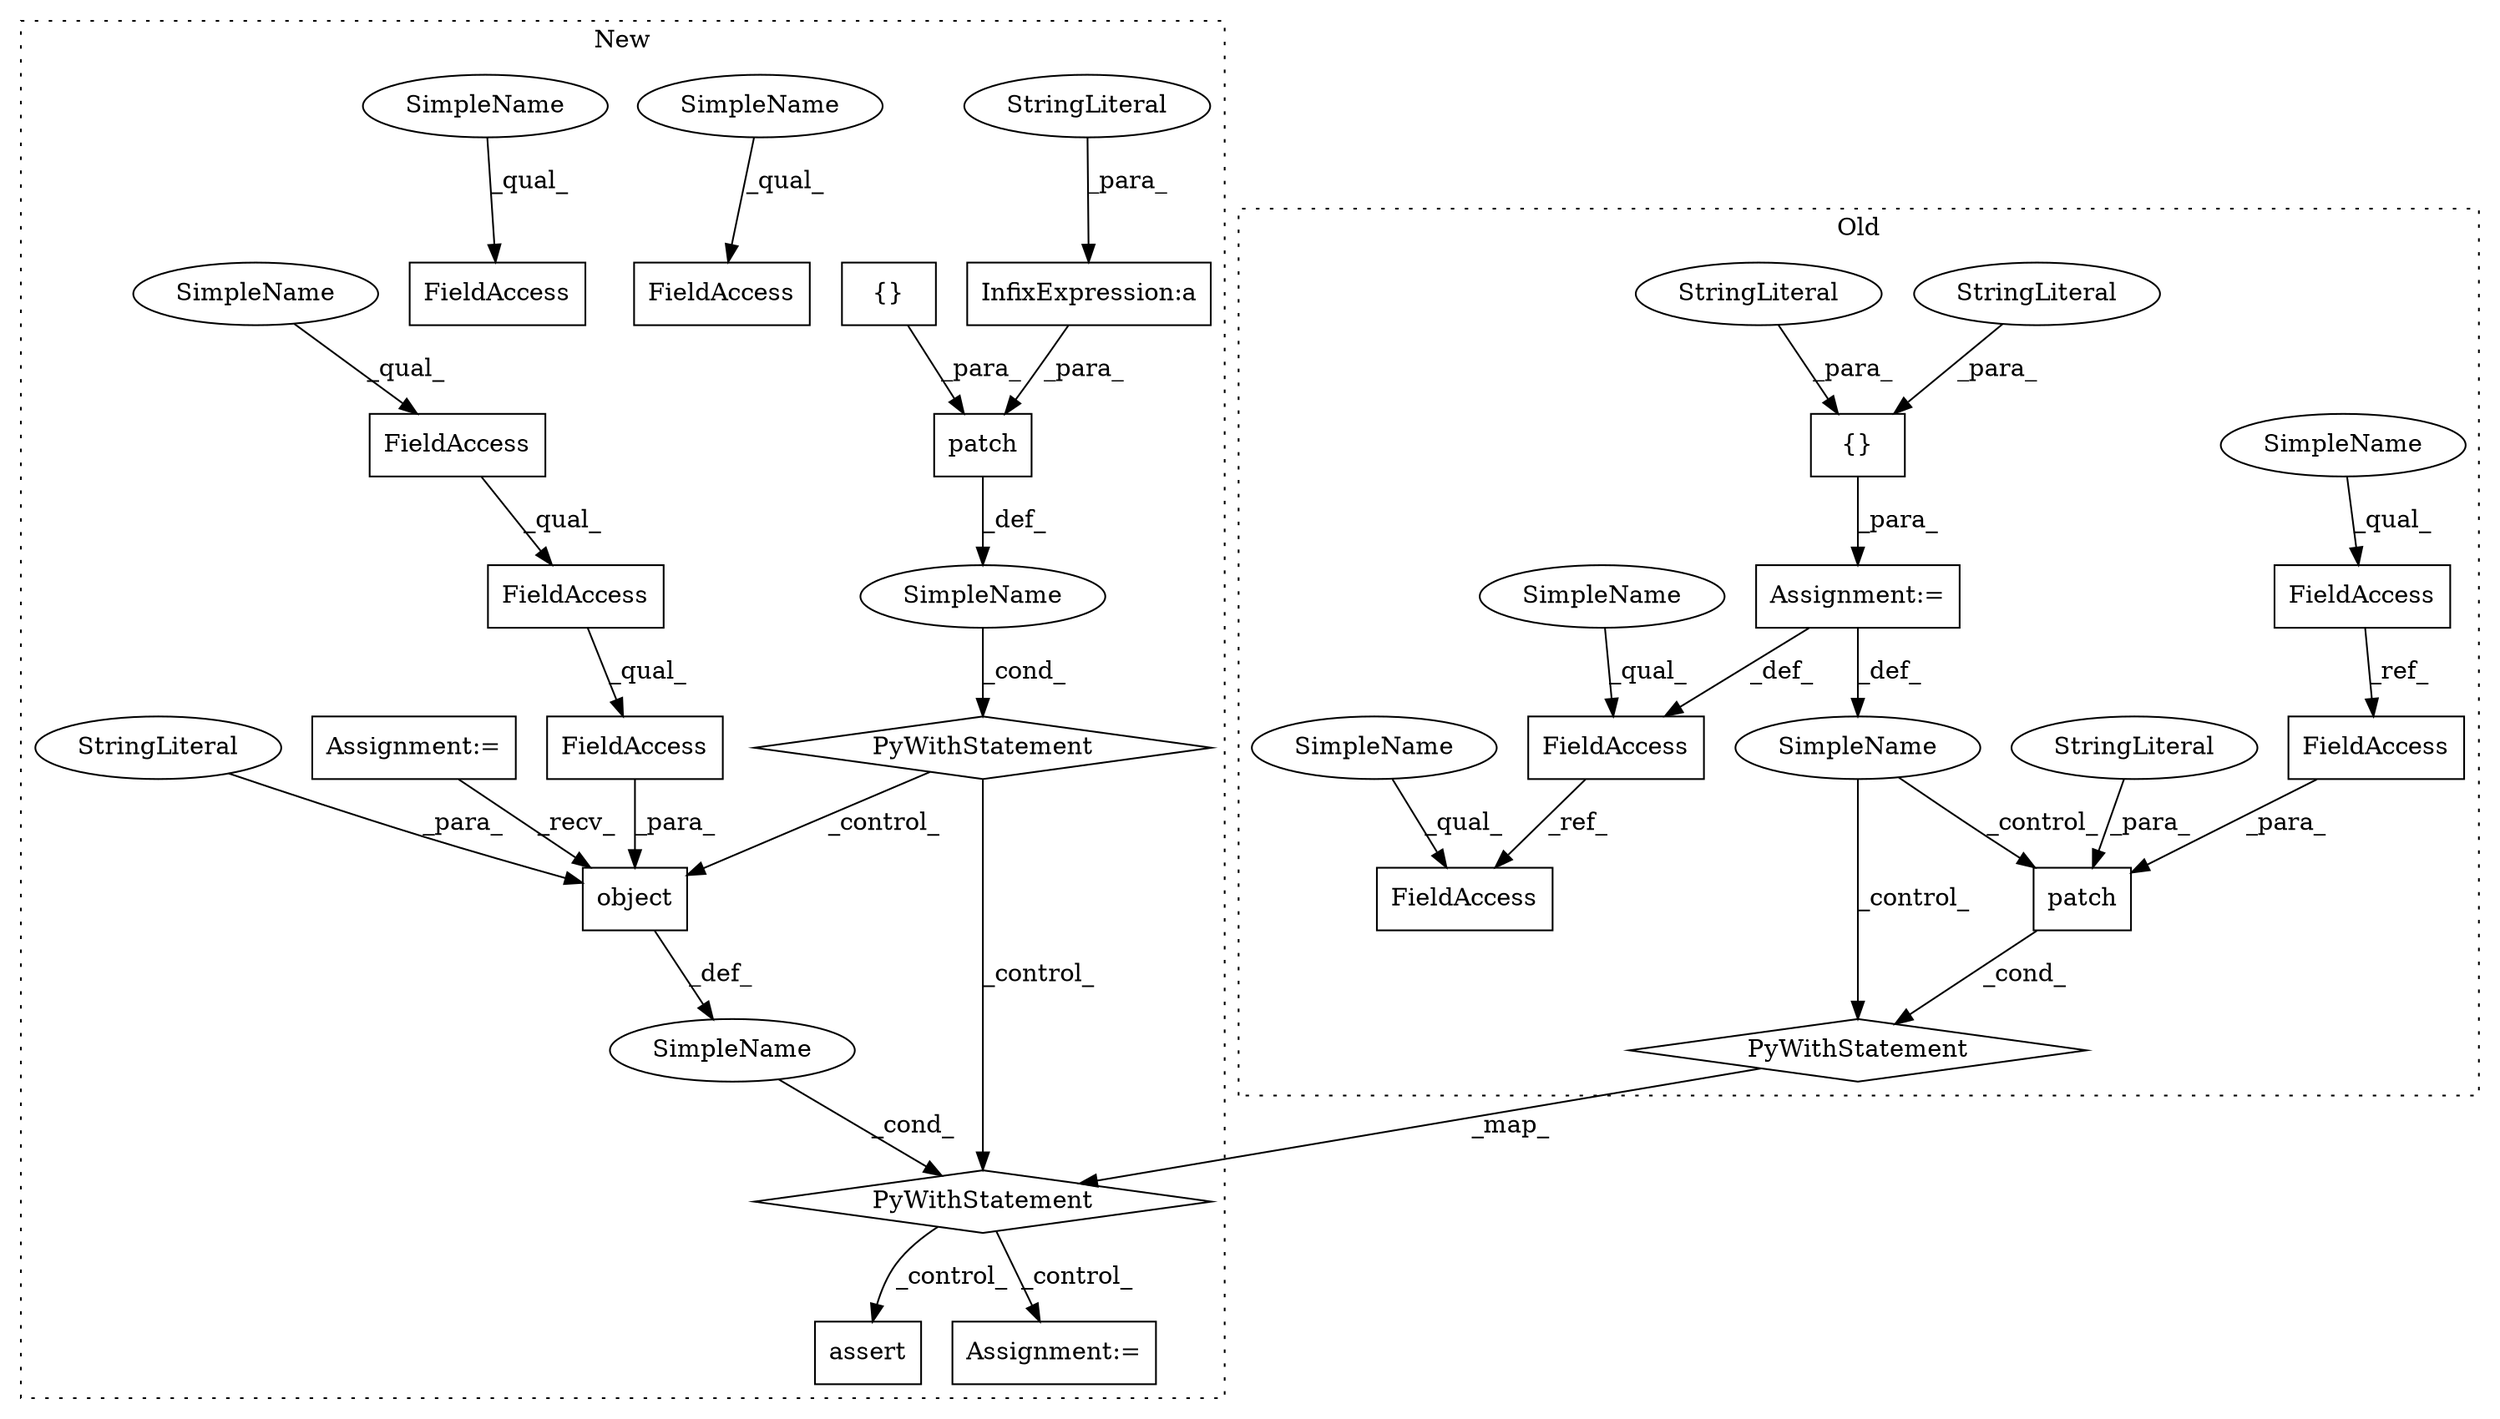 digraph G {
subgraph cluster0 {
1 [label="patch" a="32" s="7525,7599" l="6,1" shape="box"];
3 [label="StringLiteral" a="45" s="7531" l="51" shape="ellipse"];
9 [label="PyWithStatement" a="104" s="7515,7600" l="10,2" shape="diamond"];
11 [label="FieldAccess" a="22" s="7338" l="16" shape="box"];
12 [label="SimpleName" a="42" s="" l="" shape="ellipse"];
21 [label="{}" a="4" s="7316,7331" l="1,1" shape="box"];
23 [label="FieldAccess" a="22" s="7287" l="16" shape="box"];
24 [label="FieldAccess" a="22" s="7457" l="16" shape="box"];
27 [label="StringLiteral" a="45" s="7317" l="6" shape="ellipse"];
28 [label="StringLiteral" a="45" s="7324" l="7" shape="ellipse"];
29 [label="Assignment:=" a="7" s="7303" l="1" shape="box"];
30 [label="SimpleName" a="42" s="7287" l="4" shape="ellipse"];
31 [label="SimpleName" a="42" s="7338" l="4" shape="ellipse"];
32 [label="SimpleName" a="42" s="7457" l="4" shape="ellipse"];
33 [label="FieldAccess" a="22" s="7583" l="16" shape="box"];
label = "Old";
style="dotted";
}
subgraph cluster1 {
2 [label="PyWithStatement" a="104" s="8610,8670" l="10,2" shape="diamond"];
4 [label="SimpleName" a="42" s="" l="" shape="ellipse"];
5 [label="assert" a="32" s="9369" l="19" shape="box"];
6 [label="Assignment:=" a="7" s="8904" l="15" shape="box"];
7 [label="SimpleName" a="42" s="" l="" shape="ellipse"];
8 [label="InfixExpression:a" a="27" s="8638" l="3" shape="box"];
10 [label="PyWithStatement" a="104" s="8816,8886" l="10,2" shape="diamond"];
13 [label="Assignment:=" a="7" s="8098" l="5" shape="box"];
14 [label="object" a="32" s="8832,8885" l="7,1" shape="box"];
15 [label="StringLiteral" a="45" s="8868" l="17" shape="ellipse"];
16 [label="FieldAccess" a="22" s="8839" l="28" shape="box"];
17 [label="FieldAccess" a="22" s="8839" l="17" shape="box"];
18 [label="FieldAccess" a="22" s="8839" l="9" shape="box"];
19 [label="{}" a="4" s="8365,8466" l="1,1" shape="box"];
20 [label="patch" a="32" s="8620,8669" l="6,1" shape="box"];
22 [label="FieldAccess" a="22" s="8438" l="16" shape="box"];
25 [label="FieldAccess" a="22" s="8574" l="16" shape="box"];
26 [label="StringLiteral" a="45" s="8641" l="16" shape="ellipse"];
34 [label="SimpleName" a="42" s="8574" l="4" shape="ellipse"];
35 [label="SimpleName" a="42" s="8438" l="4" shape="ellipse"];
36 [label="SimpleName" a="42" s="8839" l="4" shape="ellipse"];
label = "New";
style="dotted";
}
1 -> 9 [label="_cond_"];
2 -> 14 [label="_control_"];
2 -> 10 [label="_control_"];
3 -> 1 [label="_para_"];
4 -> 2 [label="_cond_"];
7 -> 10 [label="_cond_"];
8 -> 20 [label="_para_"];
9 -> 10 [label="_map_"];
10 -> 5 [label="_control_"];
10 -> 6 [label="_control_"];
11 -> 33 [label="_ref_"];
12 -> 9 [label="_control_"];
12 -> 1 [label="_control_"];
13 -> 14 [label="_recv_"];
14 -> 7 [label="_def_"];
15 -> 14 [label="_para_"];
16 -> 14 [label="_para_"];
17 -> 16 [label="_qual_"];
18 -> 17 [label="_qual_"];
19 -> 20 [label="_para_"];
20 -> 4 [label="_def_"];
21 -> 29 [label="_para_"];
23 -> 24 [label="_ref_"];
26 -> 8 [label="_para_"];
27 -> 21 [label="_para_"];
28 -> 21 [label="_para_"];
29 -> 12 [label="_def_"];
29 -> 23 [label="_def_"];
30 -> 23 [label="_qual_"];
31 -> 11 [label="_qual_"];
32 -> 24 [label="_qual_"];
33 -> 1 [label="_para_"];
34 -> 25 [label="_qual_"];
35 -> 22 [label="_qual_"];
36 -> 18 [label="_qual_"];
}